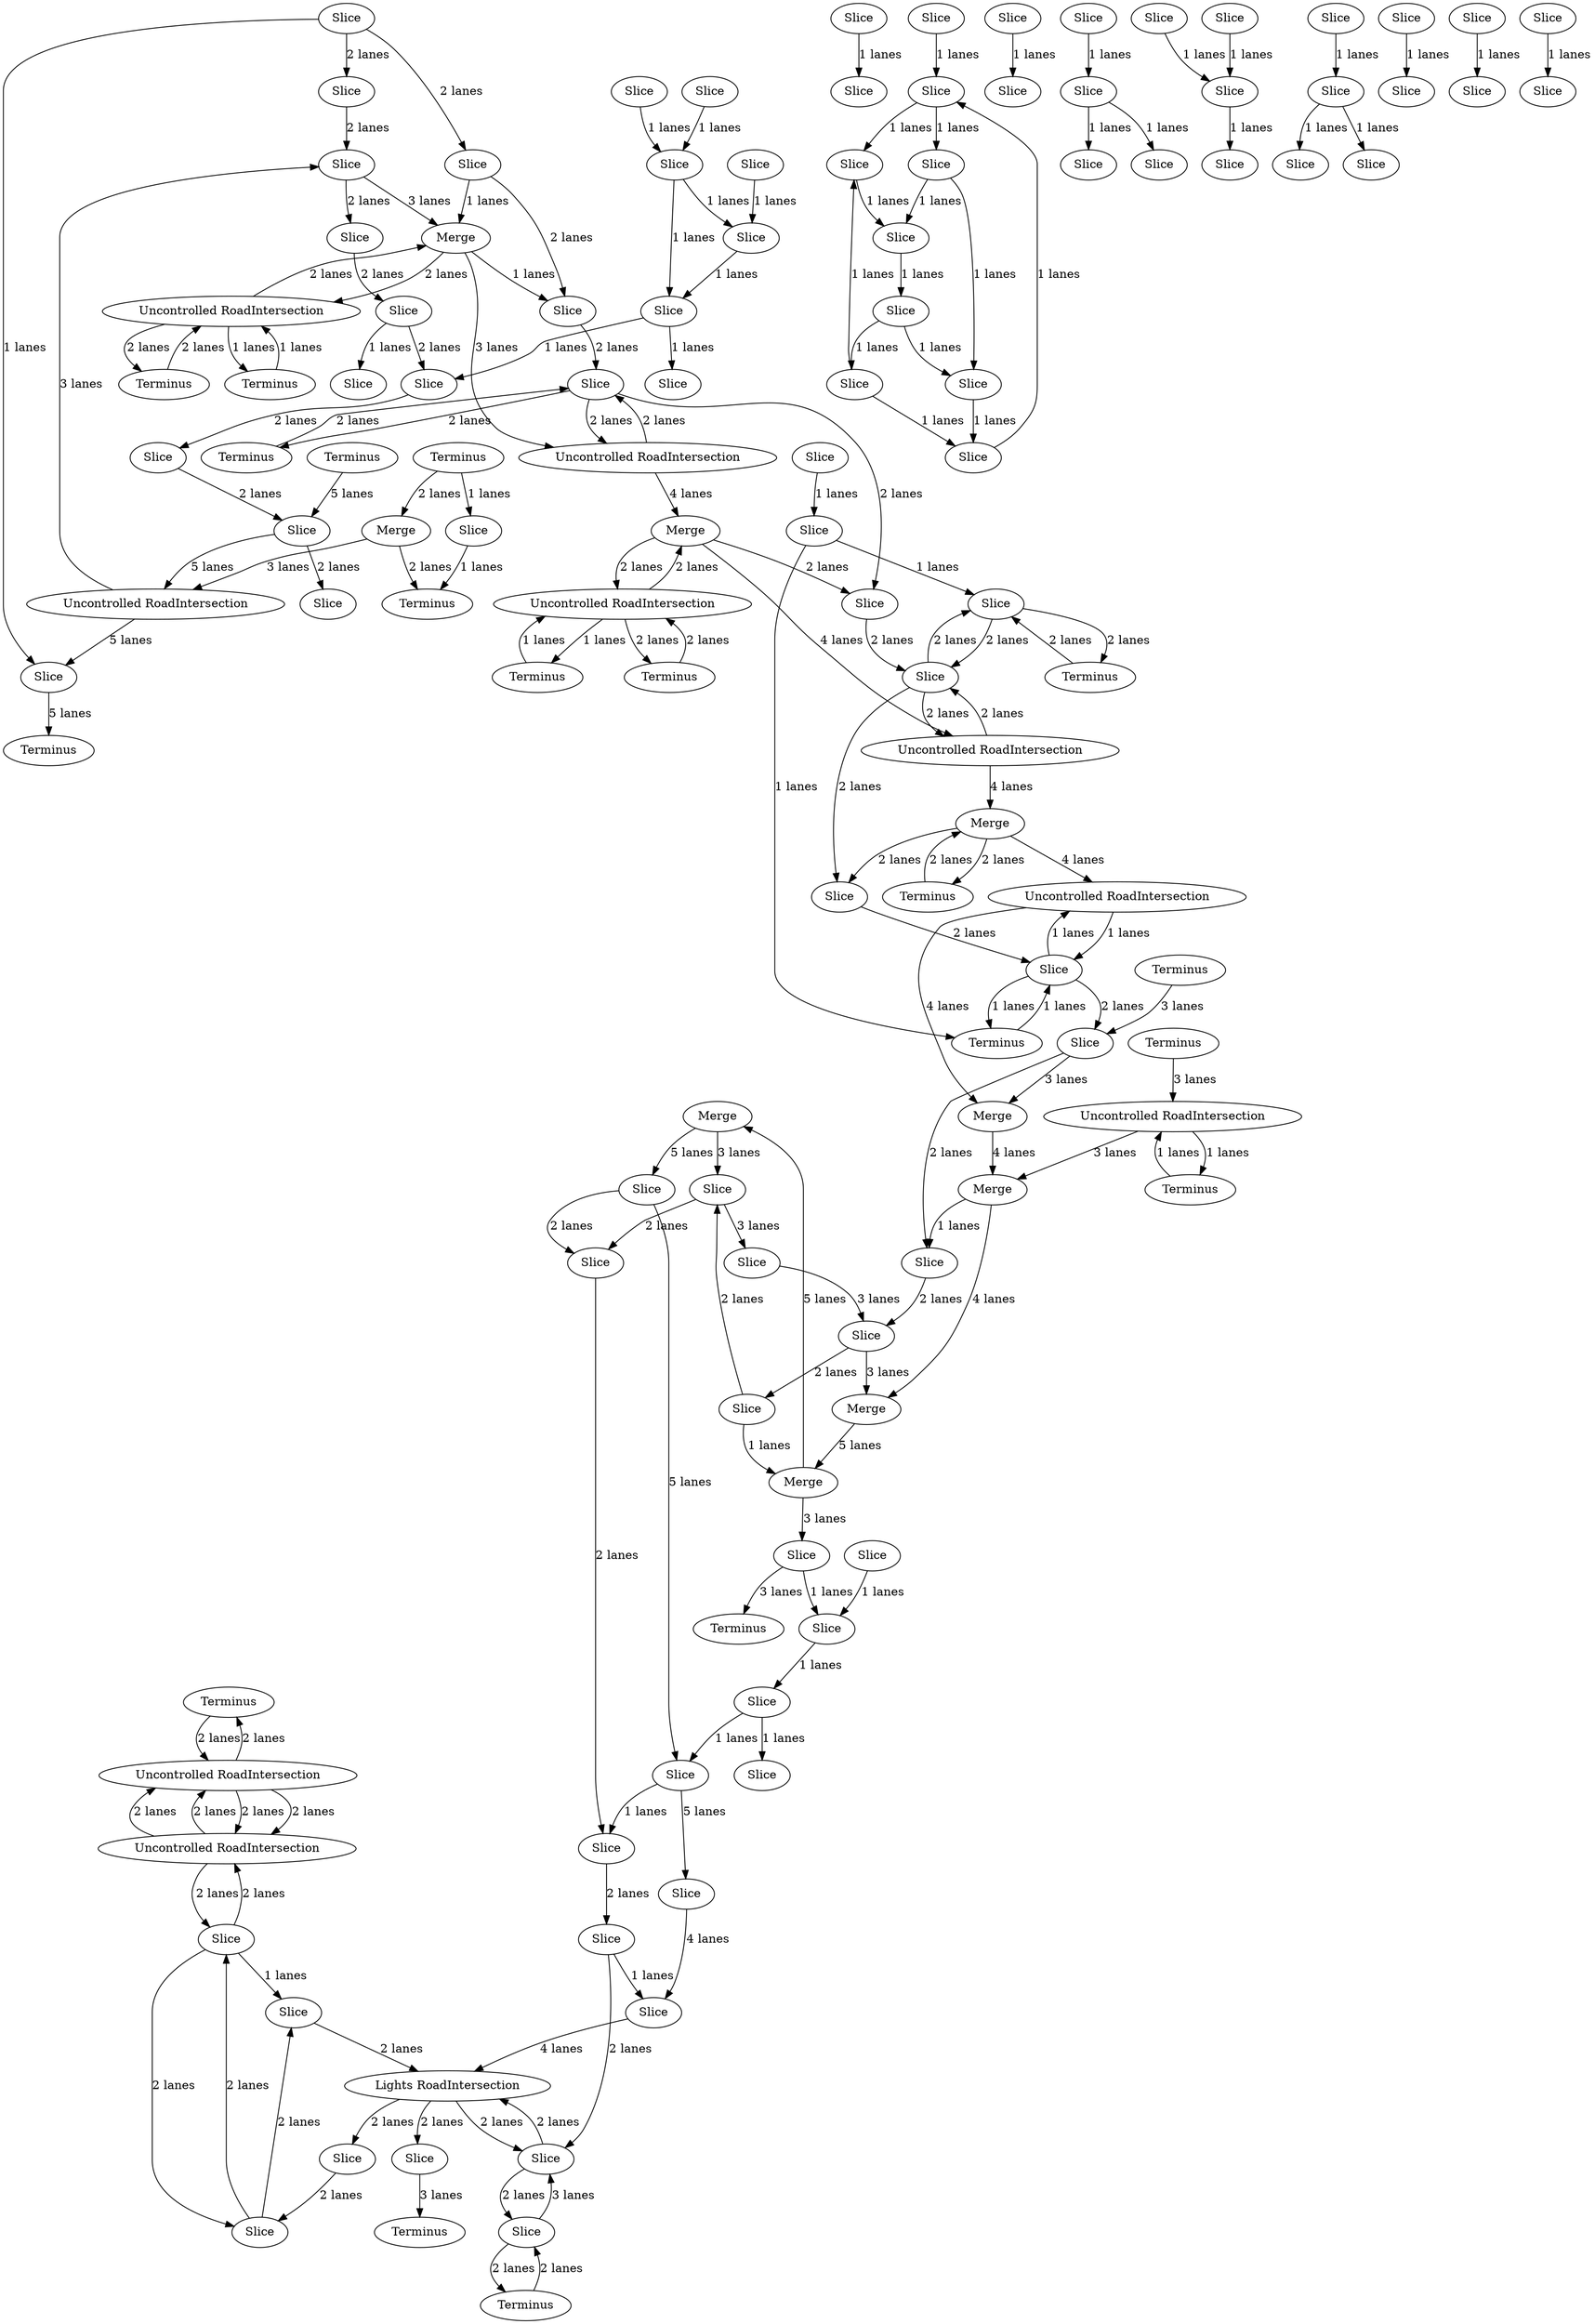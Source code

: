 digraph {
    0 [ label = "Terminus" ]
    1 [ label = "Uncontrolled RoadIntersection" ]
    2 [ label = "Terminus" ]
    3 [ label = "Uncontrolled RoadIntersection" ]
    4 [ label = "Slice" ]
    5 [ label = "Slice" ]
    6 [ label = "Slice" ]
    7 [ label = "Slice" ]
    8 [ label = "Slice" ]
    9 [ label = "Slice" ]
    10 [ label = "Slice" ]
    11 [ label = "Slice" ]
    12 [ label = "Slice" ]
    13 [ label = "Slice" ]
    14 [ label = "Slice" ]
    15 [ label = "Slice" ]
    16 [ label = "Slice" ]
    17 [ label = "Slice" ]
    18 [ label = "Slice" ]
    19 [ label = "Slice" ]
    20 [ label = "Slice" ]
    21 [ label = "Lights RoadIntersection" ]
    22 [ label = "Slice" ]
    23 [ label = "Slice" ]
    24 [ label = "Slice" ]
    25 [ label = "Slice" ]
    26 [ label = "Slice" ]
    27 [ label = "Slice" ]
    28 [ label = "Slice" ]
    29 [ label = "Slice" ]
    30 [ label = "Slice" ]
    31 [ label = "Slice" ]
    32 [ label = "Slice" ]
    33 [ label = "Slice" ]
    34 [ label = "Slice" ]
    35 [ label = "Slice" ]
    36 [ label = "Slice" ]
    37 [ label = "Slice" ]
    38 [ label = "Slice" ]
    39 [ label = "Slice" ]
    40 [ label = "Slice" ]
    41 [ label = "Slice" ]
    42 [ label = "Slice" ]
    43 [ label = "Slice" ]
    44 [ label = "Slice" ]
    45 [ label = "Slice" ]
    46 [ label = "Terminus" ]
    47 [ label = "Slice" ]
    48 [ label = "Slice" ]
    49 [ label = "Merge" ]
    50 [ label = "Slice" ]
    51 [ label = "Slice" ]
    52 [ label = "Terminus" ]
    53 [ label = "Merge" ]
    54 [ label = "Slice" ]
    55 [ label = "Merge" ]
    56 [ label = "Slice" ]
    57 [ label = "Terminus" ]
    58 [ label = "Uncontrolled RoadIntersection" ]
    59 [ label = "Merge" ]
    60 [ label = "Slice" ]
    61 [ label = "Merge" ]
    62 [ label = "Terminus" ]
    63 [ label = "Slice" ]
    64 [ label = "Slice" ]
    65 [ label = "Slice" ]
    66 [ label = "Slice" ]
    67 [ label = "Terminus" ]
    68 [ label = "Uncontrolled RoadIntersection" ]
    69 [ label = "Slice" ]
    70 [ label = "Merge" ]
    71 [ label = "Slice" ]
    72 [ label = "Slice" ]
    73 [ label = "Slice" ]
    74 [ label = "Terminus" ]
    75 [ label = "Terminus" ]
    76 [ label = "Terminus" ]
    77 [ label = "Terminus" ]
    78 [ label = "Uncontrolled RoadIntersection" ]
    79 [ label = "Slice" ]
    80 [ label = "Uncontrolled RoadIntersection" ]
    81 [ label = "Terminus" ]
    82 [ label = "Merge" ]
    83 [ label = "Slice" ]
    84 [ label = "Slice" ]
    85 [ label = "Slice" ]
    86 [ label = "Slice" ]
    87 [ label = "Terminus" ]
    88 [ label = "Uncontrolled RoadIntersection" ]
    89 [ label = "Slice" ]
    90 [ label = "Uncontrolled RoadIntersection" ]
    91 [ label = "Merge" ]
    92 [ label = "Slice" ]
    93 [ label = "Slice" ]
    94 [ label = "Terminus" ]
    95 [ label = "Terminus" ]
    96 [ label = "Slice" ]
    97 [ label = "Slice" ]
    98 [ label = "Slice" ]
    99 [ label = "Slice" ]
    100 [ label = "Slice" ]
    101 [ label = "Slice" ]
    102 [ label = "Slice" ]
    103 [ label = "Slice" ]
    104 [ label = "Slice" ]
    105 [ label = "Uncontrolled RoadIntersection" ]
    106 [ label = "Slice" ]
    107 [ label = "Slice" ]
    108 [ label = "Terminus" ]
    109 [ label = "Slice" ]
    110 [ label = "Merge" ]
    111 [ label = "Slice" ]
    112 [ label = "Slice" ]
    113 [ label = "Slice" ]
    114 [ label = "Slice" ]
    115 [ label = "Slice" ]
    116 [ label = "Slice" ]
    117 [ label = "Slice" ]
    118 [ label = "Slice" ]
    119 [ label = "Terminus" ]
    120 [ label = "Slice" ]
    121 [ label = "Terminus" ]
    122 [ label = "Terminus" ]
    54 -> 53 [ label = "1 lanes" ]
    62 -> 70 [ label = "2 lanes" ]
    70 -> 62 [ label = "2 lanes" ]
    75 -> 80 [ label = "2 lanes" ]
    80 -> 75 [ label = "2 lanes" ]
    80 -> 82 [ label = "2 lanes" ]
    82 -> 80 [ label = "2 lanes" ]
    87 -> 90 [ label = "2 lanes" ]
    90 -> 87 [ label = "2 lanes" ]
    90 -> 91 [ label = "2 lanes" ]
    91 -> 90 [ label = "2 lanes" ]
    88 -> 89 [ label = "2 lanes" ]
    89 -> 88 [ label = "2 lanes" ]
    77 -> 63 [ label = "3 lanes" ]
    63 -> 61 [ label = "3 lanes" ]
    17 -> 42 [ label = "1 lanes" ]
    42 -> 43 [ label = "1 lanes" ]
    43 -> 44 [ label = "1 lanes" ]
    44 -> 45 [ label = "1 lanes" ]
    78 -> 79 [ label = "2 lanes" ]
    79 -> 78 [ label = "2 lanes" ]
    79 -> 84 [ label = "2 lanes" ]
    84 -> 79 [ label = "2 lanes" ]
    84 -> 76 [ label = "2 lanes" ]
    76 -> 84 [ label = "2 lanes" ]
    66 -> 56 [ label = "3 lanes" ]
    56 -> 55 [ label = "3 lanes" ]
    49 -> 50 [ label = "3 lanes" ]
    50 -> 66 [ label = "3 lanes" ]
    51 -> 42 [ label = "1 lanes" ]
    68 -> 69 [ label = "1 lanes" ]
    69 -> 68 [ label = "1 lanes" ]
    69 -> 74 [ label = "1 lanes" ]
    74 -> 69 [ label = "1 lanes" ]
    105 -> 104 [ label = "5 lanes" ]
    122 -> 114 [ label = "5 lanes" ]
    80 -> 81 [ label = "1 lanes" ]
    81 -> 80 [ label = "1 lanes" ]
    43 -> 8 [ label = "1 lanes" ]
    19 -> 28 [ label = "1 lanes" ]
    28 -> 34 [ label = "1 lanes" ]
    34 -> 25 [ label = "1 lanes" ]
    25 -> 19 [ label = "1 lanes" ]
    5 -> 6 [ label = "2 lanes" ]
    21 -> 12 [ label = "2 lanes" ]
    41 -> 36 [ label = "4 lanes" ]
    101 -> 91 [ label = "3 lanes" ]
    91 -> 88 [ label = "3 lanes" ]
    104 -> 108 [ label = "5 lanes" ]
    53 -> 49 [ label = "5 lanes" ]
    49 -> 47 [ label = "5 lanes" ]
    47 -> 44 [ label = "5 lanes" ]
    44 -> 41 [ label = "5 lanes" ]
    57 -> 58 [ label = "3 lanes" ]
    58 -> 59 [ label = "3 lanes" ]
    0 -> 1 [ label = "2 lanes" ]
    1 -> 0 [ label = "2 lanes" ]
    1 -> 3 [ label = "2 lanes" ]
    3 -> 1 [ label = "2 lanes" ]
    3 -> 4 [ label = "2 lanes" ]
    4 -> 3 [ label = "2 lanes" ]
    38 -> 21 [ label = "2 lanes" ]
    21 -> 38 [ label = "2 lanes" ]
    35 -> 33 [ label = "1 lanes" ]
    37 -> 35 [ label = "1 lanes" ]
    35 -> 32 [ label = "1 lanes" ]
    29 -> 18 [ label = "1 lanes" ]
    18 -> 15 [ label = "1 lanes" ]
    1 -> 3 [ label = "2 lanes" ]
    3 -> 1 [ label = "2 lanes" ]
    7 -> 9 [ label = "1 lanes" ]
    68 -> 61 [ label = "4 lanes" ]
    61 -> 59 [ label = "4 lanes" ]
    89 -> 83 [ label = "2 lanes" ]
    39 -> 36 [ label = "1 lanes" ]
    46 -> 40 [ label = "2 lanes" ]
    40 -> 46 [ label = "2 lanes" ]
    110 -> 105 [ label = "3 lanes" ]
    110 -> 121 [ label = "2 lanes" ]
    119 -> 110 [ label = "2 lanes" ]
    105 -> 101 [ label = "3 lanes" ]
    103 -> 93 [ label = "2 lanes" ]
    93 -> 92 [ label = "2 lanes" ]
    92 -> 89 [ label = "2 lanes" ]
    103 -> 104 [ label = "1 lanes" ]
    19 -> 24 [ label = "1 lanes" ]
    10 -> 19 [ label = "1 lanes" ]
    24 -> 27 [ label = "1 lanes" ]
    27 -> 30 [ label = "1 lanes" ]
    30 -> 26 [ label = "1 lanes" ]
    26 -> 24 [ label = "1 lanes" ]
    53 -> 51 [ label = "3 lanes" ]
    51 -> 52 [ label = "3 lanes" ]
    83 -> 79 [ label = "2 lanes" ]
    79 -> 73 [ label = "2 lanes" ]
    73 -> 69 [ label = "2 lanes" ]
    69 -> 63 [ label = "2 lanes" ]
    63 -> 60 [ label = "2 lanes" ]
    60 -> 56 [ label = "2 lanes" ]
    56 -> 54 [ label = "2 lanes" ]
    54 -> 50 [ label = "2 lanes" ]
    50 -> 48 [ label = "2 lanes" ]
    48 -> 45 [ label = "2 lanes" ]
    45 -> 39 [ label = "2 lanes" ]
    39 -> 38 [ label = "2 lanes" ]
    93 -> 91 [ label = "1 lanes" ]
    70 -> 73 [ label = "2 lanes" ]
    59 -> 60 [ label = "1 lanes" ]
    82 -> 83 [ label = "2 lanes" ]
    89 -> 94 [ label = "2 lanes" ]
    94 -> 89 [ label = "2 lanes" ]
    107 -> 114 [ label = "2 lanes" ]
    114 -> 116 [ label = "2 lanes" ]
    113 -> 112 [ label = "1 lanes" ]
    112 -> 111 [ label = "1 lanes" ]
    111 -> 109 [ label = "1 lanes" ]
    106 -> 107 [ label = "2 lanes" ]
    21 -> 14 [ label = "2 lanes" ]
    117 -> 120 [ label = "1 lanes" ]
    120 -> 111 [ label = "1 lanes" ]
    111 -> 106 [ label = "1 lanes" ]
    4 -> 6 [ label = "1 lanes" ]
    16 -> 23 [ label = "1 lanes" ]
    23 -> 31 [ label = "1 lanes" ]
    40 -> 38 [ label = "3 lanes" ]
    38 -> 40 [ label = "2 lanes" ]
    14 -> 5 [ label = "2 lanes" ]
    4 -> 5 [ label = "2 lanes" ]
    5 -> 4 [ label = "2 lanes" ]
    6 -> 21 [ label = "2 lanes" ]
    12 -> 2 [ label = "3 lanes" ]
    36 -> 21 [ label = "4 lanes" ]
    18 -> 20 [ label = "1 lanes" ]
    22 -> 23 [ label = "1 lanes" ]
    58 -> 67 [ label = "1 lanes" ]
    67 -> 58 [ label = "1 lanes" ]
    100 -> 98 [ label = "2 lanes" ]
    98 -> 106 [ label = "2 lanes" ]
    103 -> 102 [ label = "2 lanes" ]
    102 -> 101 [ label = "2 lanes" ]
    101 -> 100 [ label = "2 lanes" ]
    99 -> 96 [ label = "1 lanes" ]
    98 -> 97 [ label = "1 lanes" ]
    114 -> 105 [ label = "5 lanes" ]
    91 -> 92 [ label = "1 lanes" ]
    85 -> 86 [ label = "1 lanes" ]
    118 -> 121 [ label = "1 lanes" ]
    90 -> 95 [ label = "1 lanes" ]
    95 -> 90 [ label = "1 lanes" ]
    47 -> 48 [ label = "2 lanes" ]
    115 -> 120 [ label = "1 lanes" ]
    120 -> 112 [ label = "1 lanes" ]
    65 -> 64 [ label = "1 lanes" ]
    13 -> 11 [ label = "1 lanes" ]
    119 -> 118 [ label = "1 lanes" ]
    72 -> 71 [ label = "1 lanes" ]
    71 -> 74 [ label = "1 lanes" ]
    71 -> 84 [ label = "1 lanes" ]
    30 -> 34 [ label = "1 lanes" ]
    26 -> 25 [ label = "1 lanes" ]
    28 -> 27 [ label = "1 lanes" ]
    55 -> 53 [ label = "5 lanes" ]
    59 -> 55 [ label = "4 lanes" ]
    78 -> 70 [ label = "4 lanes" ]
    82 -> 78 [ label = "4 lanes" ]
    88 -> 82 [ label = "4 lanes" ]
    70 -> 68 [ label = "4 lanes" ]
}
